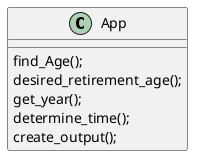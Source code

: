 @startuml
class App{
    find_Age();
    desired_retirement_age();
    get_year();
    determine_time();
    create_output();
}

@enduml